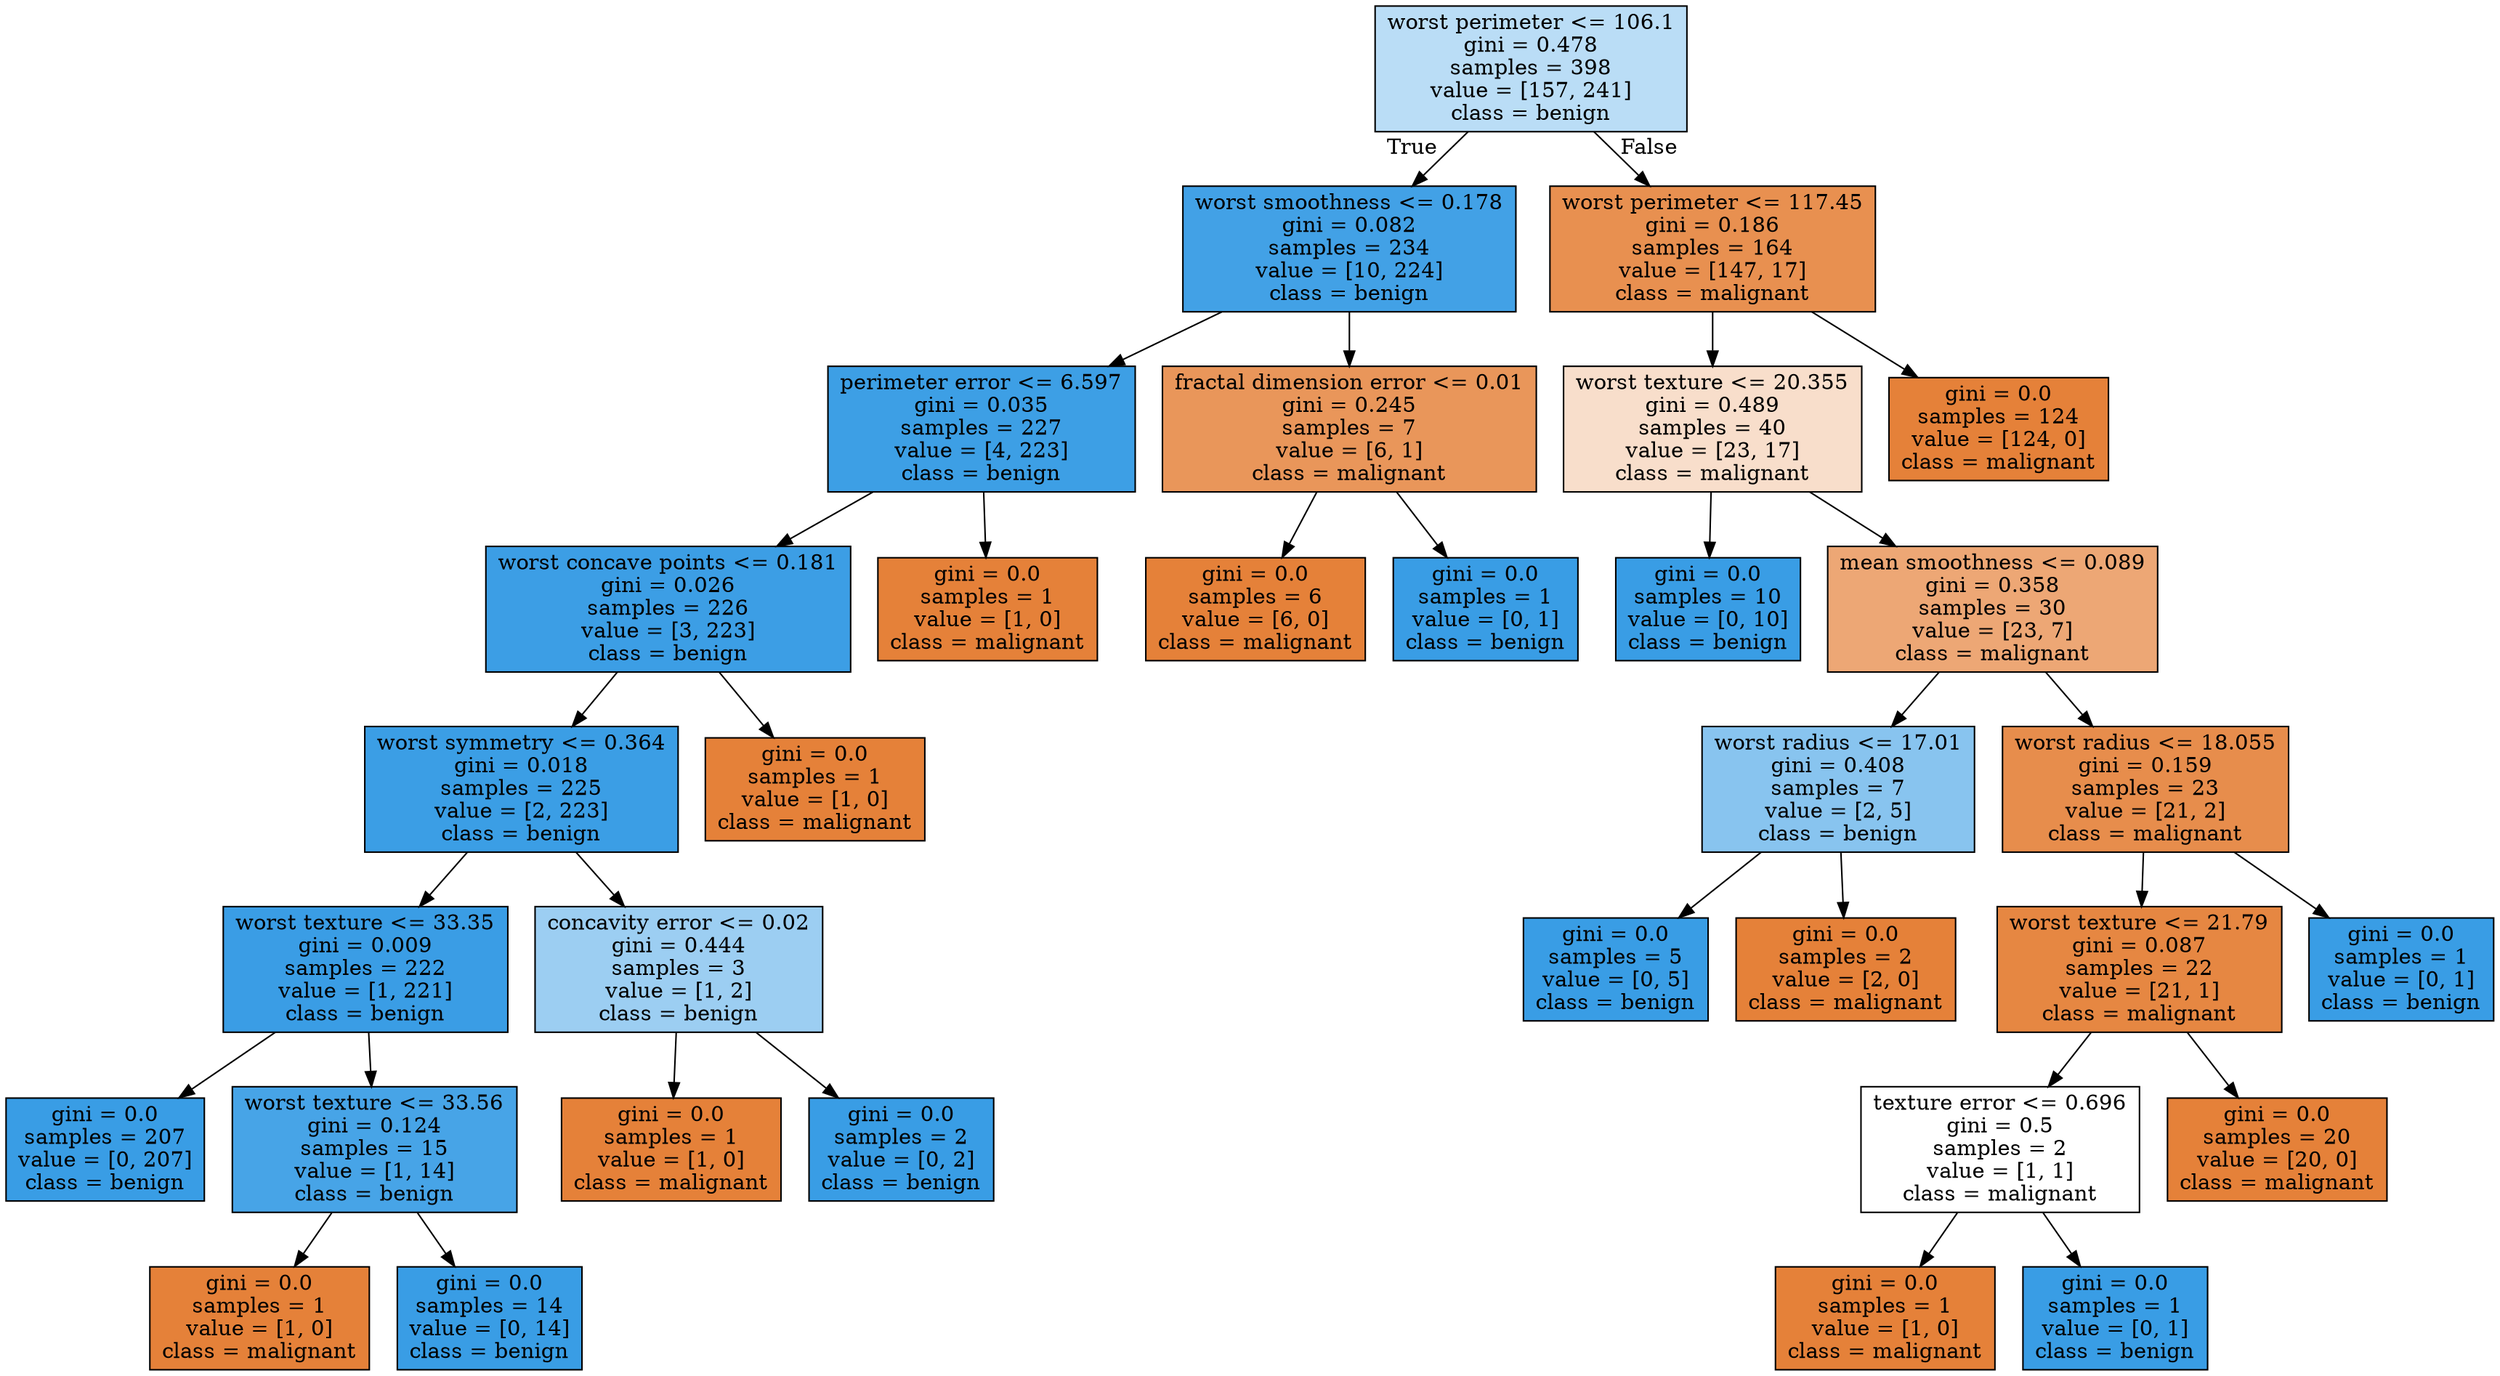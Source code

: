 digraph Tree {
node [shape=box, style="filled", color="black"] ;
0 [label="worst perimeter <= 106.1\ngini = 0.478\nsamples = 398\nvalue = [157, 241]\nclass = benign", fillcolor="#baddf6"] ;
1 [label="worst smoothness <= 0.178\ngini = 0.082\nsamples = 234\nvalue = [10, 224]\nclass = benign", fillcolor="#42a1e6"] ;
0 -> 1 [labeldistance=2.5, labelangle=45, headlabel="True"] ;
2 [label="perimeter error <= 6.597\ngini = 0.035\nsamples = 227\nvalue = [4, 223]\nclass = benign", fillcolor="#3d9fe5"] ;
1 -> 2 ;
3 [label="worst concave points <= 0.181\ngini = 0.026\nsamples = 226\nvalue = [3, 223]\nclass = benign", fillcolor="#3c9ee5"] ;
2 -> 3 ;
4 [label="worst symmetry <= 0.364\ngini = 0.018\nsamples = 225\nvalue = [2, 223]\nclass = benign", fillcolor="#3b9ee5"] ;
3 -> 4 ;
5 [label="worst texture <= 33.35\ngini = 0.009\nsamples = 222\nvalue = [1, 221]\nclass = benign", fillcolor="#3a9de5"] ;
4 -> 5 ;
6 [label="gini = 0.0\nsamples = 207\nvalue = [0, 207]\nclass = benign", fillcolor="#399de5"] ;
5 -> 6 ;
7 [label="worst texture <= 33.56\ngini = 0.124\nsamples = 15\nvalue = [1, 14]\nclass = benign", fillcolor="#47a4e7"] ;
5 -> 7 ;
8 [label="gini = 0.0\nsamples = 1\nvalue = [1, 0]\nclass = malignant", fillcolor="#e58139"] ;
7 -> 8 ;
9 [label="gini = 0.0\nsamples = 14\nvalue = [0, 14]\nclass = benign", fillcolor="#399de5"] ;
7 -> 9 ;
10 [label="concavity error <= 0.02\ngini = 0.444\nsamples = 3\nvalue = [1, 2]\nclass = benign", fillcolor="#9ccef2"] ;
4 -> 10 ;
11 [label="gini = 0.0\nsamples = 1\nvalue = [1, 0]\nclass = malignant", fillcolor="#e58139"] ;
10 -> 11 ;
12 [label="gini = 0.0\nsamples = 2\nvalue = [0, 2]\nclass = benign", fillcolor="#399de5"] ;
10 -> 12 ;
13 [label="gini = 0.0\nsamples = 1\nvalue = [1, 0]\nclass = malignant", fillcolor="#e58139"] ;
3 -> 13 ;
14 [label="gini = 0.0\nsamples = 1\nvalue = [1, 0]\nclass = malignant", fillcolor="#e58139"] ;
2 -> 14 ;
15 [label="fractal dimension error <= 0.01\ngini = 0.245\nsamples = 7\nvalue = [6, 1]\nclass = malignant", fillcolor="#e9965a"] ;
1 -> 15 ;
16 [label="gini = 0.0\nsamples = 6\nvalue = [6, 0]\nclass = malignant", fillcolor="#e58139"] ;
15 -> 16 ;
17 [label="gini = 0.0\nsamples = 1\nvalue = [0, 1]\nclass = benign", fillcolor="#399de5"] ;
15 -> 17 ;
18 [label="worst perimeter <= 117.45\ngini = 0.186\nsamples = 164\nvalue = [147, 17]\nclass = malignant", fillcolor="#e89050"] ;
0 -> 18 [labeldistance=2.5, labelangle=-45, headlabel="False"] ;
19 [label="worst texture <= 20.355\ngini = 0.489\nsamples = 40\nvalue = [23, 17]\nclass = malignant", fillcolor="#f8decb"] ;
18 -> 19 ;
20 [label="gini = 0.0\nsamples = 10\nvalue = [0, 10]\nclass = benign", fillcolor="#399de5"] ;
19 -> 20 ;
21 [label="mean smoothness <= 0.089\ngini = 0.358\nsamples = 30\nvalue = [23, 7]\nclass = malignant", fillcolor="#eda775"] ;
19 -> 21 ;
22 [label="worst radius <= 17.01\ngini = 0.408\nsamples = 7\nvalue = [2, 5]\nclass = benign", fillcolor="#88c4ef"] ;
21 -> 22 ;
23 [label="gini = 0.0\nsamples = 5\nvalue = [0, 5]\nclass = benign", fillcolor="#399de5"] ;
22 -> 23 ;
24 [label="gini = 0.0\nsamples = 2\nvalue = [2, 0]\nclass = malignant", fillcolor="#e58139"] ;
22 -> 24 ;
25 [label="worst radius <= 18.055\ngini = 0.159\nsamples = 23\nvalue = [21, 2]\nclass = malignant", fillcolor="#e78d4c"] ;
21 -> 25 ;
26 [label="worst texture <= 21.79\ngini = 0.087\nsamples = 22\nvalue = [21, 1]\nclass = malignant", fillcolor="#e68742"] ;
25 -> 26 ;
27 [label="texture error <= 0.696\ngini = 0.5\nsamples = 2\nvalue = [1, 1]\nclass = malignant", fillcolor="#ffffff"] ;
26 -> 27 ;
28 [label="gini = 0.0\nsamples = 1\nvalue = [1, 0]\nclass = malignant", fillcolor="#e58139"] ;
27 -> 28 ;
29 [label="gini = 0.0\nsamples = 1\nvalue = [0, 1]\nclass = benign", fillcolor="#399de5"] ;
27 -> 29 ;
30 [label="gini = 0.0\nsamples = 20\nvalue = [20, 0]\nclass = malignant", fillcolor="#e58139"] ;
26 -> 30 ;
31 [label="gini = 0.0\nsamples = 1\nvalue = [0, 1]\nclass = benign", fillcolor="#399de5"] ;
25 -> 31 ;
32 [label="gini = 0.0\nsamples = 124\nvalue = [124, 0]\nclass = malignant", fillcolor="#e58139"] ;
18 -> 32 ;
}
